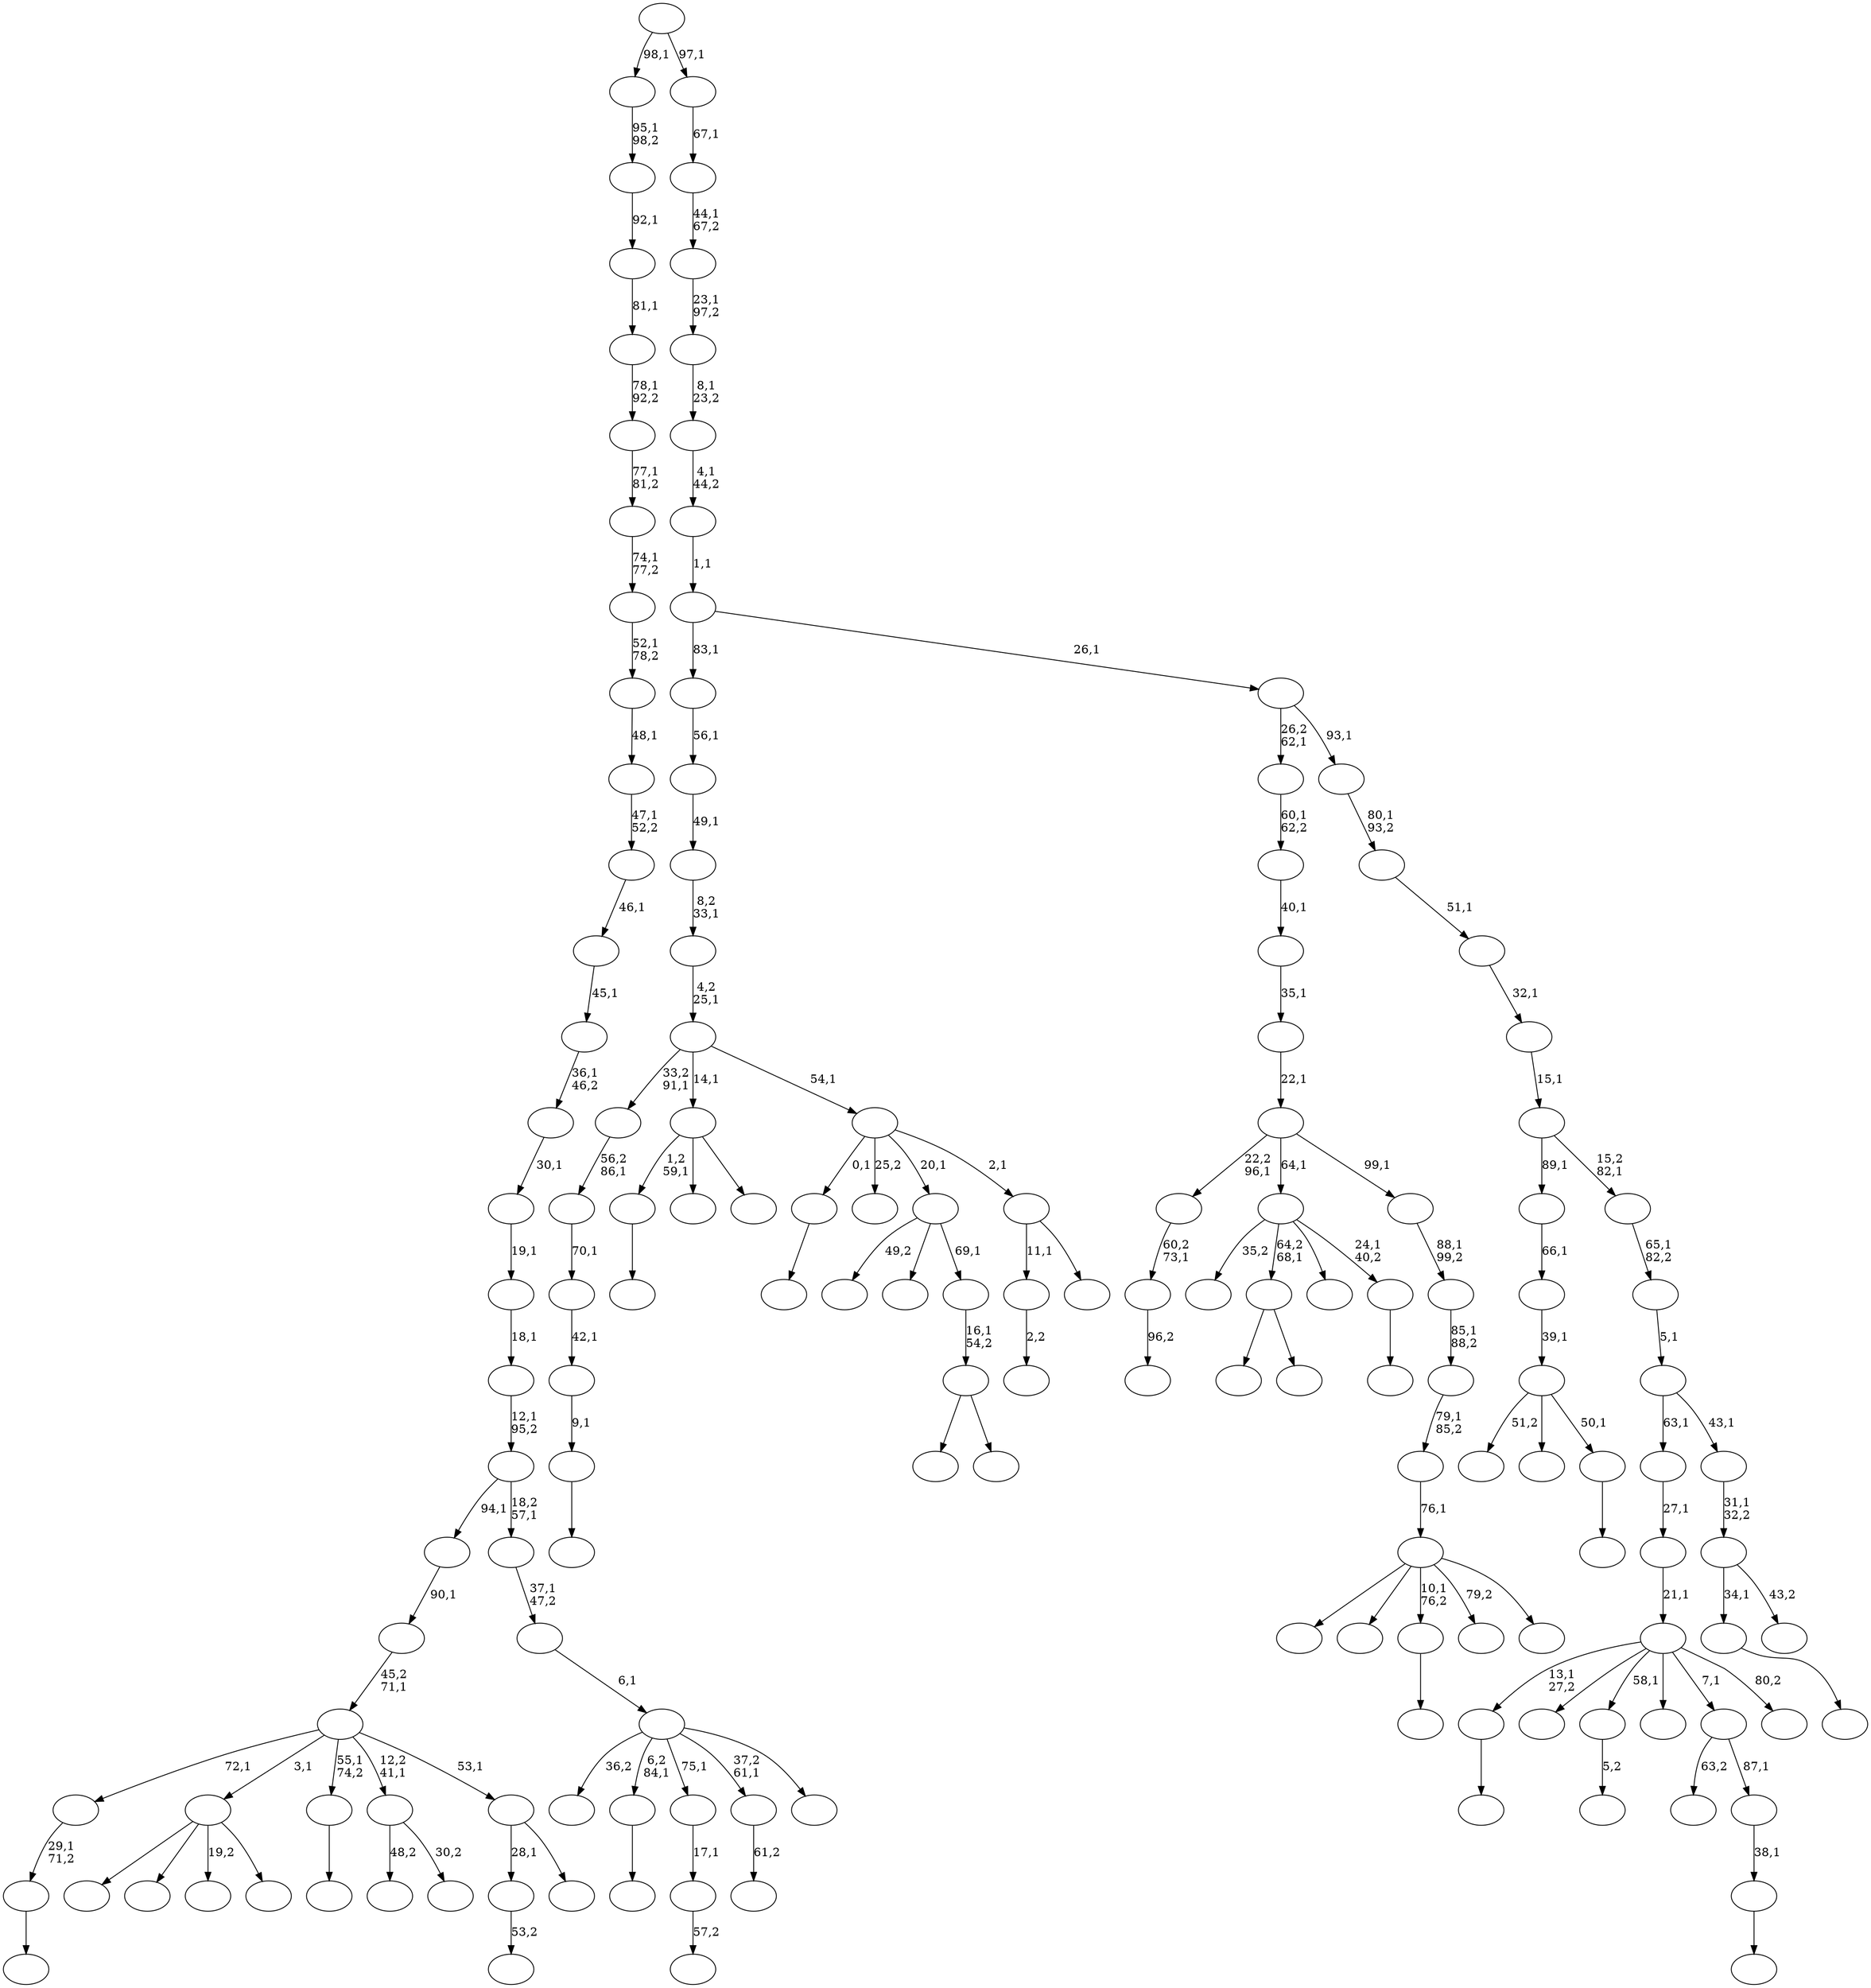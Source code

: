 digraph T {
	150 [label=""]
	149 [label=""]
	148 [label=""]
	147 [label=""]
	146 [label=""]
	145 [label=""]
	144 [label=""]
	143 [label=""]
	142 [label=""]
	141 [label=""]
	140 [label=""]
	139 [label=""]
	138 [label=""]
	137 [label=""]
	136 [label=""]
	135 [label=""]
	134 [label=""]
	133 [label=""]
	132 [label=""]
	131 [label=""]
	130 [label=""]
	129 [label=""]
	128 [label=""]
	127 [label=""]
	126 [label=""]
	125 [label=""]
	124 [label=""]
	123 [label=""]
	122 [label=""]
	121 [label=""]
	120 [label=""]
	119 [label=""]
	118 [label=""]
	117 [label=""]
	116 [label=""]
	115 [label=""]
	114 [label=""]
	113 [label=""]
	112 [label=""]
	111 [label=""]
	110 [label=""]
	109 [label=""]
	108 [label=""]
	107 [label=""]
	106 [label=""]
	105 [label=""]
	104 [label=""]
	103 [label=""]
	102 [label=""]
	101 [label=""]
	100 [label=""]
	99 [label=""]
	98 [label=""]
	97 [label=""]
	96 [label=""]
	95 [label=""]
	94 [label=""]
	93 [label=""]
	92 [label=""]
	91 [label=""]
	90 [label=""]
	89 [label=""]
	88 [label=""]
	87 [label=""]
	86 [label=""]
	85 [label=""]
	84 [label=""]
	83 [label=""]
	82 [label=""]
	81 [label=""]
	80 [label=""]
	79 [label=""]
	78 [label=""]
	77 [label=""]
	76 [label=""]
	75 [label=""]
	74 [label=""]
	73 [label=""]
	72 [label=""]
	71 [label=""]
	70 [label=""]
	69 [label=""]
	68 [label=""]
	67 [label=""]
	66 [label=""]
	65 [label=""]
	64 [label=""]
	63 [label=""]
	62 [label=""]
	61 [label=""]
	60 [label=""]
	59 [label=""]
	58 [label=""]
	57 [label=""]
	56 [label=""]
	55 [label=""]
	54 [label=""]
	53 [label=""]
	52 [label=""]
	51 [label=""]
	50 [label=""]
	49 [label=""]
	48 [label=""]
	47 [label=""]
	46 [label=""]
	45 [label=""]
	44 [label=""]
	43 [label=""]
	42 [label=""]
	41 [label=""]
	40 [label=""]
	39 [label=""]
	38 [label=""]
	37 [label=""]
	36 [label=""]
	35 [label=""]
	34 [label=""]
	33 [label=""]
	32 [label=""]
	31 [label=""]
	30 [label=""]
	29 [label=""]
	28 [label=""]
	27 [label=""]
	26 [label=""]
	25 [label=""]
	24 [label=""]
	23 [label=""]
	22 [label=""]
	21 [label=""]
	20 [label=""]
	19 [label=""]
	18 [label=""]
	17 [label=""]
	16 [label=""]
	15 [label=""]
	14 [label=""]
	13 [label=""]
	12 [label=""]
	11 [label=""]
	10 [label=""]
	9 [label=""]
	8 [label=""]
	7 [label=""]
	6 [label=""]
	5 [label=""]
	4 [label=""]
	3 [label=""]
	2 [label=""]
	1 [label=""]
	0 [label=""]
	146 -> 147 [label="53,2"]
	143 -> 144 [label="2,2"]
	138 -> 139 [label=""]
	136 -> 137 [label=""]
	132 -> 133 [label=""]
	129 -> 130 [label="57,2"]
	128 -> 129 [label="17,1"]
	126 -> 127 [label="5,2"]
	124 -> 149 [label=""]
	124 -> 125 [label=""]
	121 -> 122 [label=""]
	118 -> 119 [label=""]
	116 -> 117 [label=""]
	115 -> 116 [label="29,1\n71,2"]
	113 -> 114 [label=""]
	109 -> 110 [label=""]
	108 -> 140 [label="51,2"]
	108 -> 112 [label=""]
	108 -> 109 [label="50,1"]
	107 -> 108 [label="39,1"]
	106 -> 107 [label="66,1"]
	104 -> 135 [label=""]
	104 -> 123 [label=""]
	104 -> 111 [label="19,2"]
	104 -> 105 [label=""]
	101 -> 102 [label=""]
	97 -> 98 [label=""]
	96 -> 97 [label="9,1"]
	95 -> 96 [label="42,1"]
	94 -> 95 [label="70,1"]
	93 -> 94 [label="56,2\n86,1"]
	89 -> 118 [label="1,2\n59,1"]
	89 -> 99 [label=""]
	89 -> 90 [label=""]
	86 -> 87 [label="96,2"]
	85 -> 86 [label="60,2\n73,1"]
	83 -> 84 [label=""]
	82 -> 83 [label="38,1"]
	81 -> 91 [label="63,2"]
	81 -> 82 [label="87,1"]
	79 -> 100 [label=""]
	79 -> 80 [label=""]
	78 -> 79 [label="16,1\n54,2"]
	77 -> 150 [label="49,2"]
	77 -> 148 [label=""]
	77 -> 78 [label="69,1"]
	75 -> 76 [label=""]
	74 -> 131 [label="35,2"]
	74 -> 124 [label="64,2\n68,1"]
	74 -> 88 [label=""]
	74 -> 75 [label="24,1\n40,2"]
	71 -> 73 [label="48,2"]
	71 -> 72 [label="30,2"]
	69 -> 70 [label="61,2"]
	67 -> 146 [label="28,1"]
	67 -> 68 [label=""]
	66 -> 115 [label="72,1"]
	66 -> 104 [label="3,1"]
	66 -> 101 [label="55,1\n74,2"]
	66 -> 71 [label="12,2\n41,1"]
	66 -> 67 [label="53,1"]
	65 -> 66 [label="45,2\n71,1"]
	64 -> 65 [label="90,1"]
	62 -> 136 [label="13,1\n27,2"]
	62 -> 134 [label=""]
	62 -> 126 [label="58,1"]
	62 -> 92 [label=""]
	62 -> 81 [label="7,1"]
	62 -> 63 [label="80,2"]
	61 -> 62 [label="21,1"]
	60 -> 61 [label="27,1"]
	58 -> 143 [label="11,1"]
	58 -> 59 [label=""]
	57 -> 138 [label="0,1"]
	57 -> 120 [label="25,2"]
	57 -> 77 [label="20,1"]
	57 -> 58 [label="2,1"]
	56 -> 93 [label="33,2\n91,1"]
	56 -> 89 [label="14,1"]
	56 -> 57 [label="54,1"]
	55 -> 56 [label="4,2\n25,1"]
	54 -> 55 [label="8,2\n33,1"]
	53 -> 54 [label="49,1"]
	52 -> 53 [label="56,1"]
	50 -> 142 [label=""]
	50 -> 141 [label=""]
	50 -> 113 [label="10,1\n76,2"]
	50 -> 103 [label="79,2"]
	50 -> 51 [label=""]
	49 -> 50 [label="76,1"]
	48 -> 49 [label="79,1\n85,2"]
	47 -> 48 [label="85,1\n88,2"]
	46 -> 47 [label="88,1\n99,2"]
	45 -> 85 [label="22,2\n96,1"]
	45 -> 74 [label="64,1"]
	45 -> 46 [label="99,1"]
	44 -> 45 [label="22,1"]
	43 -> 44 [label="35,1"]
	42 -> 43 [label="40,1"]
	41 -> 42 [label="60,1\n62,2"]
	39 -> 145 [label="36,2"]
	39 -> 132 [label="6,2\n84,1"]
	39 -> 128 [label="75,1"]
	39 -> 69 [label="37,2\n61,1"]
	39 -> 40 [label=""]
	38 -> 39 [label="6,1"]
	37 -> 38 [label="37,1\n47,2"]
	36 -> 64 [label="94,1"]
	36 -> 37 [label="18,2\n57,1"]
	35 -> 36 [label="12,1\n95,2"]
	34 -> 35 [label="18,1"]
	33 -> 34 [label="19,1"]
	32 -> 33 [label="30,1"]
	31 -> 32 [label="36,1\n46,2"]
	30 -> 31 [label="45,1"]
	29 -> 30 [label="46,1"]
	28 -> 29 [label="47,1\n52,2"]
	27 -> 28 [label="48,1"]
	26 -> 27 [label="52,1\n78,2"]
	25 -> 26 [label="74,1\n77,2"]
	24 -> 25 [label="77,1\n81,2"]
	23 -> 24 [label="78,1\n92,2"]
	22 -> 23 [label="81,1"]
	21 -> 22 [label="92,1"]
	20 -> 21 [label="95,1\n98,2"]
	18 -> 121 [label="34,1"]
	18 -> 19 [label="43,2"]
	17 -> 18 [label="31,1\n32,2"]
	16 -> 60 [label="63,1"]
	16 -> 17 [label="43,1"]
	15 -> 16 [label="5,1"]
	14 -> 15 [label="65,1\n82,2"]
	13 -> 106 [label="89,1"]
	13 -> 14 [label="15,2\n82,1"]
	12 -> 13 [label="15,1"]
	11 -> 12 [label="32,1"]
	10 -> 11 [label="51,1"]
	9 -> 10 [label="80,1\n93,2"]
	8 -> 41 [label="26,2\n62,1"]
	8 -> 9 [label="93,1"]
	7 -> 52 [label="83,1"]
	7 -> 8 [label="26,1"]
	6 -> 7 [label="1,1"]
	5 -> 6 [label="4,1\n44,2"]
	4 -> 5 [label="8,1\n23,2"]
	3 -> 4 [label="23,1\n97,2"]
	2 -> 3 [label="44,1\n67,2"]
	1 -> 2 [label="67,1"]
	0 -> 20 [label="98,1"]
	0 -> 1 [label="97,1"]
}
